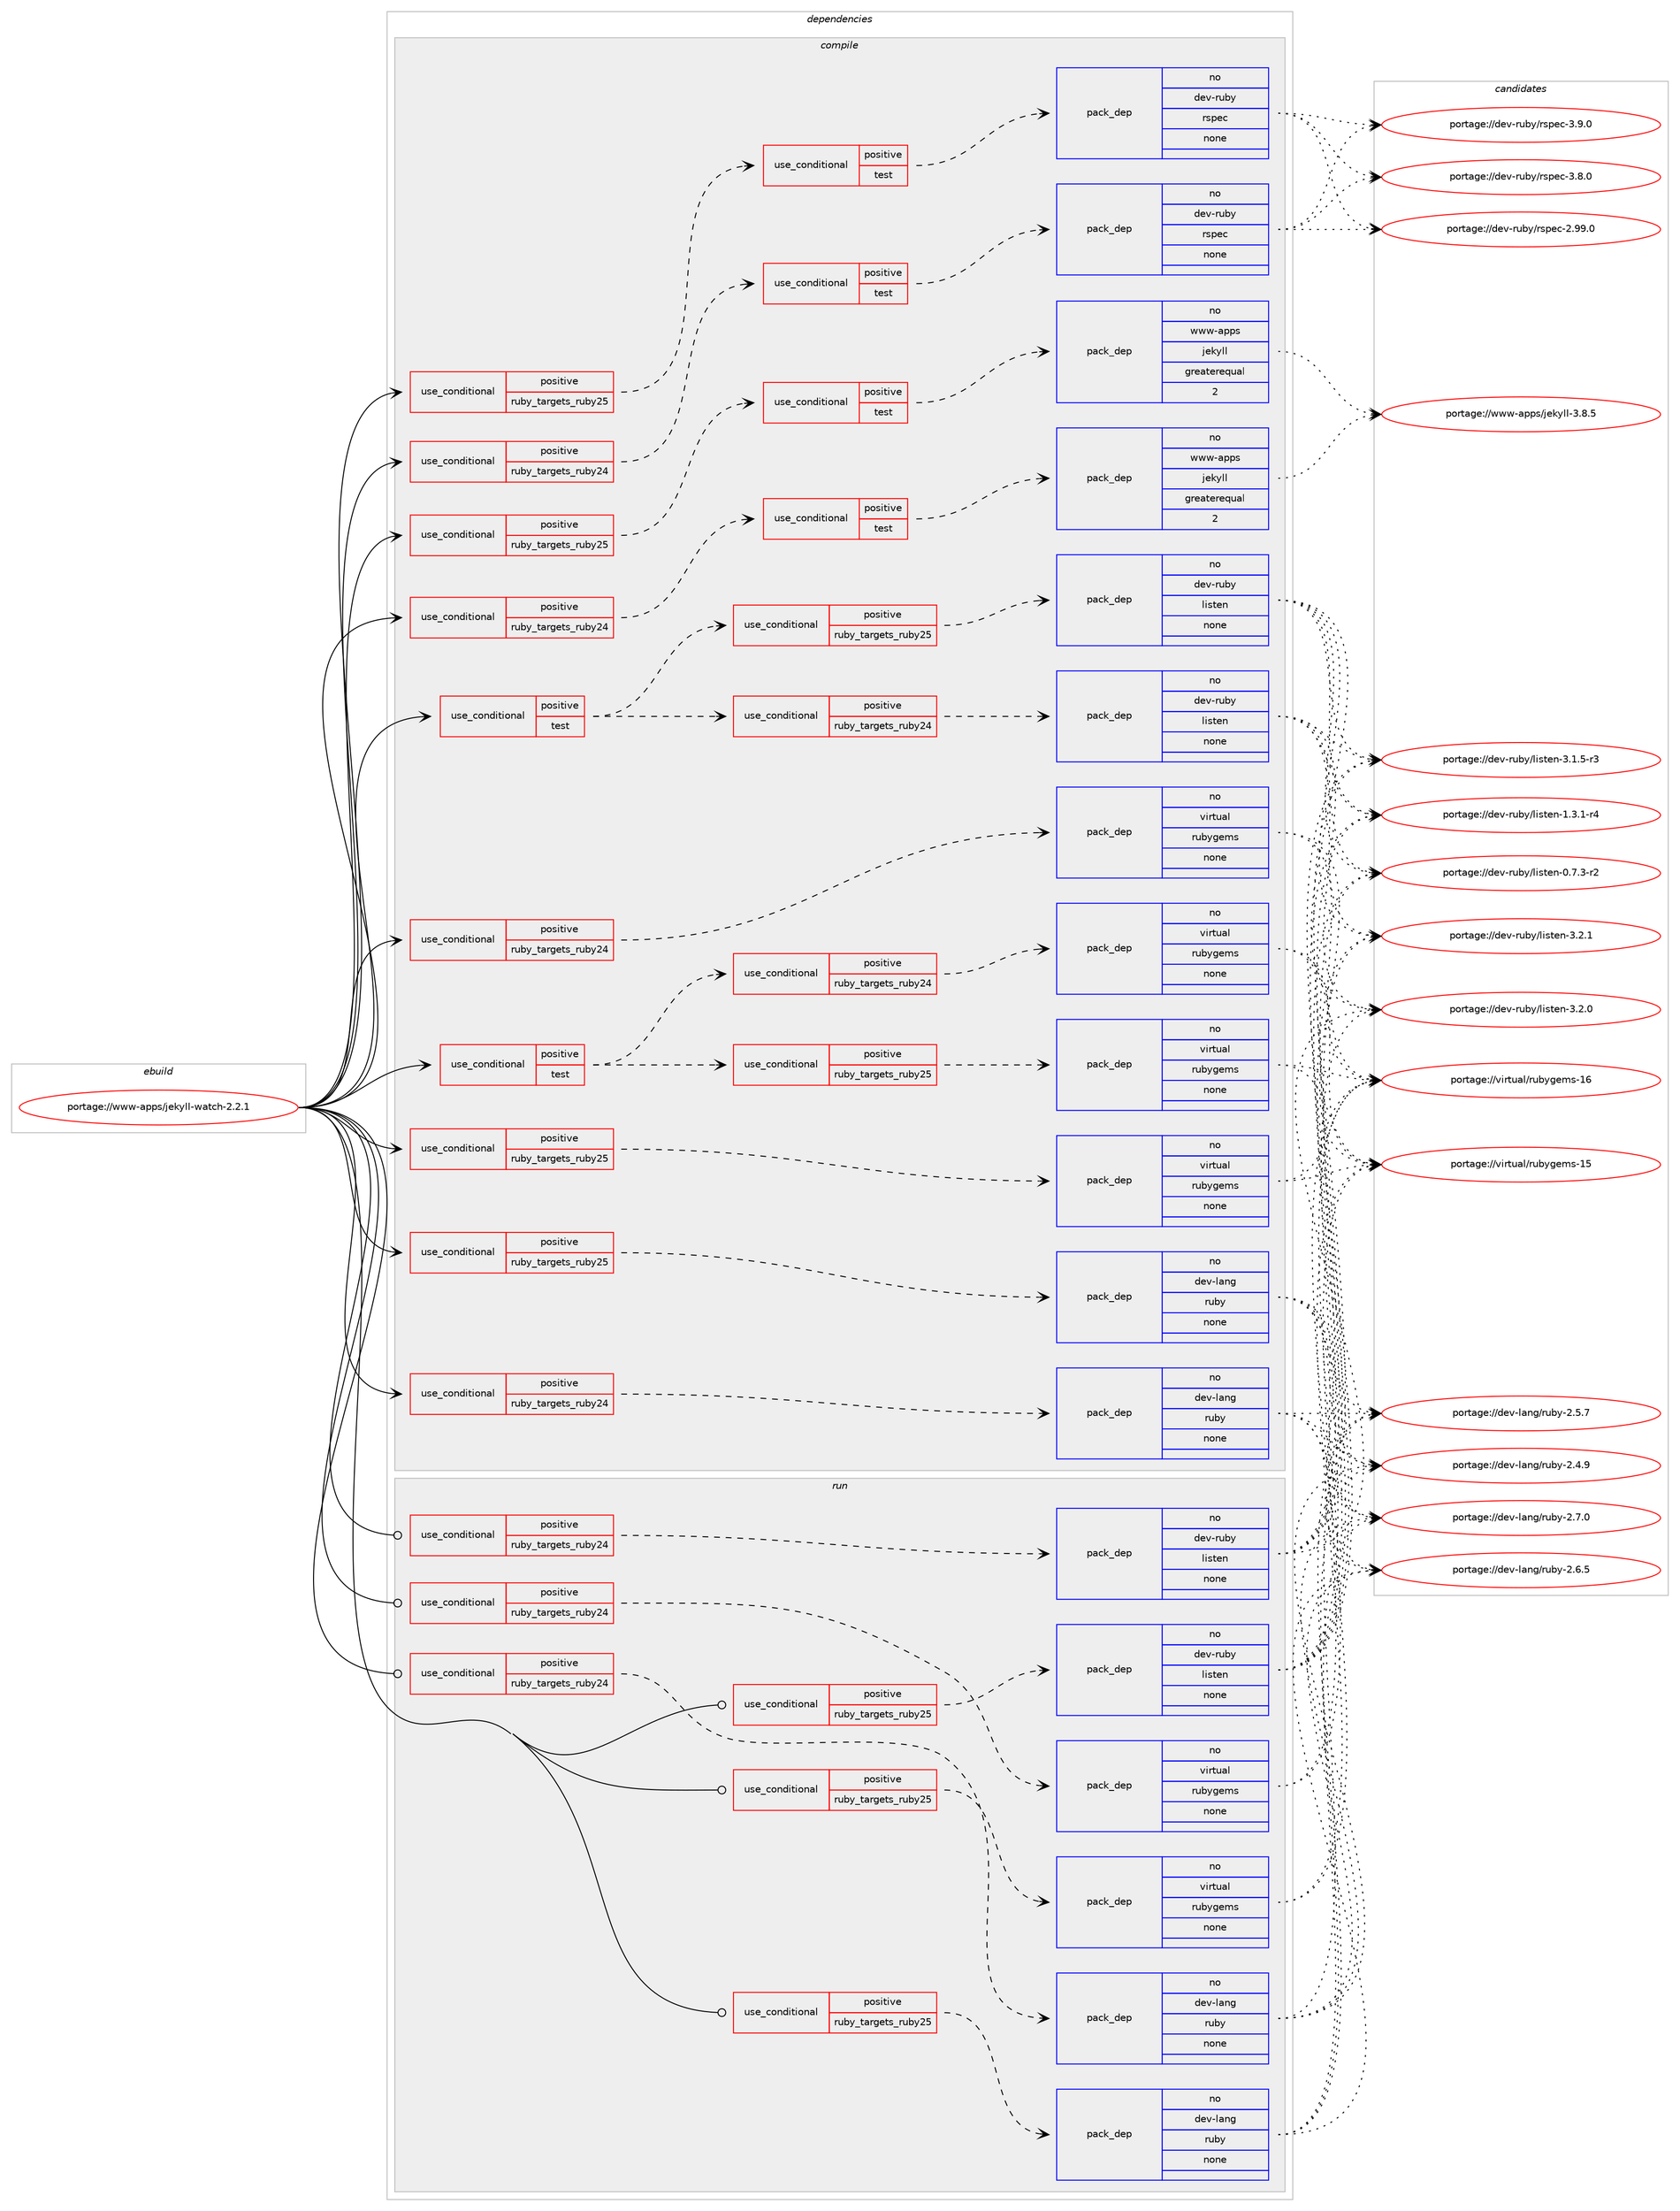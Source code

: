 digraph prolog {

# *************
# Graph options
# *************

newrank=true;
concentrate=true;
compound=true;
graph [rankdir=LR,fontname=Helvetica,fontsize=10,ranksep=1.5];#, ranksep=2.5, nodesep=0.2];
edge  [arrowhead=vee];
node  [fontname=Helvetica,fontsize=10];

# **********
# The ebuild
# **********

subgraph cluster_leftcol {
color=gray;
rank=same;
label=<<i>ebuild</i>>;
id [label="portage://www-apps/jekyll-watch-2.2.1", color=red, width=4, href="../www-apps/jekyll-watch-2.2.1.svg"];
}

# ****************
# The dependencies
# ****************

subgraph cluster_midcol {
color=gray;
label=<<i>dependencies</i>>;
subgraph cluster_compile {
fillcolor="#eeeeee";
style=filled;
label=<<i>compile</i>>;
subgraph cond2670 {
dependency18479 [label=<<TABLE BORDER="0" CELLBORDER="1" CELLSPACING="0" CELLPADDING="4"><TR><TD ROWSPAN="3" CELLPADDING="10">use_conditional</TD></TR><TR><TD>positive</TD></TR><TR><TD>ruby_targets_ruby24</TD></TR></TABLE>>, shape=none, color=red];
subgraph cond2671 {
dependency18480 [label=<<TABLE BORDER="0" CELLBORDER="1" CELLSPACING="0" CELLPADDING="4"><TR><TD ROWSPAN="3" CELLPADDING="10">use_conditional</TD></TR><TR><TD>positive</TD></TR><TR><TD>test</TD></TR></TABLE>>, shape=none, color=red];
subgraph pack15484 {
dependency18481 [label=<<TABLE BORDER="0" CELLBORDER="1" CELLSPACING="0" CELLPADDING="4" WIDTH="220"><TR><TD ROWSPAN="6" CELLPADDING="30">pack_dep</TD></TR><TR><TD WIDTH="110">no</TD></TR><TR><TD>dev-ruby</TD></TR><TR><TD>rspec</TD></TR><TR><TD>none</TD></TR><TR><TD></TD></TR></TABLE>>, shape=none, color=blue];
}
dependency18480:e -> dependency18481:w [weight=20,style="dashed",arrowhead="vee"];
}
dependency18479:e -> dependency18480:w [weight=20,style="dashed",arrowhead="vee"];
}
id:e -> dependency18479:w [weight=20,style="solid",arrowhead="vee"];
subgraph cond2672 {
dependency18482 [label=<<TABLE BORDER="0" CELLBORDER="1" CELLSPACING="0" CELLPADDING="4"><TR><TD ROWSPAN="3" CELLPADDING="10">use_conditional</TD></TR><TR><TD>positive</TD></TR><TR><TD>ruby_targets_ruby24</TD></TR></TABLE>>, shape=none, color=red];
subgraph cond2673 {
dependency18483 [label=<<TABLE BORDER="0" CELLBORDER="1" CELLSPACING="0" CELLPADDING="4"><TR><TD ROWSPAN="3" CELLPADDING="10">use_conditional</TD></TR><TR><TD>positive</TD></TR><TR><TD>test</TD></TR></TABLE>>, shape=none, color=red];
subgraph pack15485 {
dependency18484 [label=<<TABLE BORDER="0" CELLBORDER="1" CELLSPACING="0" CELLPADDING="4" WIDTH="220"><TR><TD ROWSPAN="6" CELLPADDING="30">pack_dep</TD></TR><TR><TD WIDTH="110">no</TD></TR><TR><TD>www-apps</TD></TR><TR><TD>jekyll</TD></TR><TR><TD>greaterequal</TD></TR><TR><TD>2</TD></TR></TABLE>>, shape=none, color=blue];
}
dependency18483:e -> dependency18484:w [weight=20,style="dashed",arrowhead="vee"];
}
dependency18482:e -> dependency18483:w [weight=20,style="dashed",arrowhead="vee"];
}
id:e -> dependency18482:w [weight=20,style="solid",arrowhead="vee"];
subgraph cond2674 {
dependency18485 [label=<<TABLE BORDER="0" CELLBORDER="1" CELLSPACING="0" CELLPADDING="4"><TR><TD ROWSPAN="3" CELLPADDING="10">use_conditional</TD></TR><TR><TD>positive</TD></TR><TR><TD>ruby_targets_ruby24</TD></TR></TABLE>>, shape=none, color=red];
subgraph pack15486 {
dependency18486 [label=<<TABLE BORDER="0" CELLBORDER="1" CELLSPACING="0" CELLPADDING="4" WIDTH="220"><TR><TD ROWSPAN="6" CELLPADDING="30">pack_dep</TD></TR><TR><TD WIDTH="110">no</TD></TR><TR><TD>dev-lang</TD></TR><TR><TD>ruby</TD></TR><TR><TD>none</TD></TR><TR><TD></TD></TR></TABLE>>, shape=none, color=blue];
}
dependency18485:e -> dependency18486:w [weight=20,style="dashed",arrowhead="vee"];
}
id:e -> dependency18485:w [weight=20,style="solid",arrowhead="vee"];
subgraph cond2675 {
dependency18487 [label=<<TABLE BORDER="0" CELLBORDER="1" CELLSPACING="0" CELLPADDING="4"><TR><TD ROWSPAN="3" CELLPADDING="10">use_conditional</TD></TR><TR><TD>positive</TD></TR><TR><TD>ruby_targets_ruby24</TD></TR></TABLE>>, shape=none, color=red];
subgraph pack15487 {
dependency18488 [label=<<TABLE BORDER="0" CELLBORDER="1" CELLSPACING="0" CELLPADDING="4" WIDTH="220"><TR><TD ROWSPAN="6" CELLPADDING="30">pack_dep</TD></TR><TR><TD WIDTH="110">no</TD></TR><TR><TD>virtual</TD></TR><TR><TD>rubygems</TD></TR><TR><TD>none</TD></TR><TR><TD></TD></TR></TABLE>>, shape=none, color=blue];
}
dependency18487:e -> dependency18488:w [weight=20,style="dashed",arrowhead="vee"];
}
id:e -> dependency18487:w [weight=20,style="solid",arrowhead="vee"];
subgraph cond2676 {
dependency18489 [label=<<TABLE BORDER="0" CELLBORDER="1" CELLSPACING="0" CELLPADDING="4"><TR><TD ROWSPAN="3" CELLPADDING="10">use_conditional</TD></TR><TR><TD>positive</TD></TR><TR><TD>ruby_targets_ruby25</TD></TR></TABLE>>, shape=none, color=red];
subgraph cond2677 {
dependency18490 [label=<<TABLE BORDER="0" CELLBORDER="1" CELLSPACING="0" CELLPADDING="4"><TR><TD ROWSPAN="3" CELLPADDING="10">use_conditional</TD></TR><TR><TD>positive</TD></TR><TR><TD>test</TD></TR></TABLE>>, shape=none, color=red];
subgraph pack15488 {
dependency18491 [label=<<TABLE BORDER="0" CELLBORDER="1" CELLSPACING="0" CELLPADDING="4" WIDTH="220"><TR><TD ROWSPAN="6" CELLPADDING="30">pack_dep</TD></TR><TR><TD WIDTH="110">no</TD></TR><TR><TD>dev-ruby</TD></TR><TR><TD>rspec</TD></TR><TR><TD>none</TD></TR><TR><TD></TD></TR></TABLE>>, shape=none, color=blue];
}
dependency18490:e -> dependency18491:w [weight=20,style="dashed",arrowhead="vee"];
}
dependency18489:e -> dependency18490:w [weight=20,style="dashed",arrowhead="vee"];
}
id:e -> dependency18489:w [weight=20,style="solid",arrowhead="vee"];
subgraph cond2678 {
dependency18492 [label=<<TABLE BORDER="0" CELLBORDER="1" CELLSPACING="0" CELLPADDING="4"><TR><TD ROWSPAN="3" CELLPADDING="10">use_conditional</TD></TR><TR><TD>positive</TD></TR><TR><TD>ruby_targets_ruby25</TD></TR></TABLE>>, shape=none, color=red];
subgraph cond2679 {
dependency18493 [label=<<TABLE BORDER="0" CELLBORDER="1" CELLSPACING="0" CELLPADDING="4"><TR><TD ROWSPAN="3" CELLPADDING="10">use_conditional</TD></TR><TR><TD>positive</TD></TR><TR><TD>test</TD></TR></TABLE>>, shape=none, color=red];
subgraph pack15489 {
dependency18494 [label=<<TABLE BORDER="0" CELLBORDER="1" CELLSPACING="0" CELLPADDING="4" WIDTH="220"><TR><TD ROWSPAN="6" CELLPADDING="30">pack_dep</TD></TR><TR><TD WIDTH="110">no</TD></TR><TR><TD>www-apps</TD></TR><TR><TD>jekyll</TD></TR><TR><TD>greaterequal</TD></TR><TR><TD>2</TD></TR></TABLE>>, shape=none, color=blue];
}
dependency18493:e -> dependency18494:w [weight=20,style="dashed",arrowhead="vee"];
}
dependency18492:e -> dependency18493:w [weight=20,style="dashed",arrowhead="vee"];
}
id:e -> dependency18492:w [weight=20,style="solid",arrowhead="vee"];
subgraph cond2680 {
dependency18495 [label=<<TABLE BORDER="0" CELLBORDER="1" CELLSPACING="0" CELLPADDING="4"><TR><TD ROWSPAN="3" CELLPADDING="10">use_conditional</TD></TR><TR><TD>positive</TD></TR><TR><TD>ruby_targets_ruby25</TD></TR></TABLE>>, shape=none, color=red];
subgraph pack15490 {
dependency18496 [label=<<TABLE BORDER="0" CELLBORDER="1" CELLSPACING="0" CELLPADDING="4" WIDTH="220"><TR><TD ROWSPAN="6" CELLPADDING="30">pack_dep</TD></TR><TR><TD WIDTH="110">no</TD></TR><TR><TD>dev-lang</TD></TR><TR><TD>ruby</TD></TR><TR><TD>none</TD></TR><TR><TD></TD></TR></TABLE>>, shape=none, color=blue];
}
dependency18495:e -> dependency18496:w [weight=20,style="dashed",arrowhead="vee"];
}
id:e -> dependency18495:w [weight=20,style="solid",arrowhead="vee"];
subgraph cond2681 {
dependency18497 [label=<<TABLE BORDER="0" CELLBORDER="1" CELLSPACING="0" CELLPADDING="4"><TR><TD ROWSPAN="3" CELLPADDING="10">use_conditional</TD></TR><TR><TD>positive</TD></TR><TR><TD>ruby_targets_ruby25</TD></TR></TABLE>>, shape=none, color=red];
subgraph pack15491 {
dependency18498 [label=<<TABLE BORDER="0" CELLBORDER="1" CELLSPACING="0" CELLPADDING="4" WIDTH="220"><TR><TD ROWSPAN="6" CELLPADDING="30">pack_dep</TD></TR><TR><TD WIDTH="110">no</TD></TR><TR><TD>virtual</TD></TR><TR><TD>rubygems</TD></TR><TR><TD>none</TD></TR><TR><TD></TD></TR></TABLE>>, shape=none, color=blue];
}
dependency18497:e -> dependency18498:w [weight=20,style="dashed",arrowhead="vee"];
}
id:e -> dependency18497:w [weight=20,style="solid",arrowhead="vee"];
subgraph cond2682 {
dependency18499 [label=<<TABLE BORDER="0" CELLBORDER="1" CELLSPACING="0" CELLPADDING="4"><TR><TD ROWSPAN="3" CELLPADDING="10">use_conditional</TD></TR><TR><TD>positive</TD></TR><TR><TD>test</TD></TR></TABLE>>, shape=none, color=red];
subgraph cond2683 {
dependency18500 [label=<<TABLE BORDER="0" CELLBORDER="1" CELLSPACING="0" CELLPADDING="4"><TR><TD ROWSPAN="3" CELLPADDING="10">use_conditional</TD></TR><TR><TD>positive</TD></TR><TR><TD>ruby_targets_ruby24</TD></TR></TABLE>>, shape=none, color=red];
subgraph pack15492 {
dependency18501 [label=<<TABLE BORDER="0" CELLBORDER="1" CELLSPACING="0" CELLPADDING="4" WIDTH="220"><TR><TD ROWSPAN="6" CELLPADDING="30">pack_dep</TD></TR><TR><TD WIDTH="110">no</TD></TR><TR><TD>dev-ruby</TD></TR><TR><TD>listen</TD></TR><TR><TD>none</TD></TR><TR><TD></TD></TR></TABLE>>, shape=none, color=blue];
}
dependency18500:e -> dependency18501:w [weight=20,style="dashed",arrowhead="vee"];
}
dependency18499:e -> dependency18500:w [weight=20,style="dashed",arrowhead="vee"];
subgraph cond2684 {
dependency18502 [label=<<TABLE BORDER="0" CELLBORDER="1" CELLSPACING="0" CELLPADDING="4"><TR><TD ROWSPAN="3" CELLPADDING="10">use_conditional</TD></TR><TR><TD>positive</TD></TR><TR><TD>ruby_targets_ruby25</TD></TR></TABLE>>, shape=none, color=red];
subgraph pack15493 {
dependency18503 [label=<<TABLE BORDER="0" CELLBORDER="1" CELLSPACING="0" CELLPADDING="4" WIDTH="220"><TR><TD ROWSPAN="6" CELLPADDING="30">pack_dep</TD></TR><TR><TD WIDTH="110">no</TD></TR><TR><TD>dev-ruby</TD></TR><TR><TD>listen</TD></TR><TR><TD>none</TD></TR><TR><TD></TD></TR></TABLE>>, shape=none, color=blue];
}
dependency18502:e -> dependency18503:w [weight=20,style="dashed",arrowhead="vee"];
}
dependency18499:e -> dependency18502:w [weight=20,style="dashed",arrowhead="vee"];
}
id:e -> dependency18499:w [weight=20,style="solid",arrowhead="vee"];
subgraph cond2685 {
dependency18504 [label=<<TABLE BORDER="0" CELLBORDER="1" CELLSPACING="0" CELLPADDING="4"><TR><TD ROWSPAN="3" CELLPADDING="10">use_conditional</TD></TR><TR><TD>positive</TD></TR><TR><TD>test</TD></TR></TABLE>>, shape=none, color=red];
subgraph cond2686 {
dependency18505 [label=<<TABLE BORDER="0" CELLBORDER="1" CELLSPACING="0" CELLPADDING="4"><TR><TD ROWSPAN="3" CELLPADDING="10">use_conditional</TD></TR><TR><TD>positive</TD></TR><TR><TD>ruby_targets_ruby24</TD></TR></TABLE>>, shape=none, color=red];
subgraph pack15494 {
dependency18506 [label=<<TABLE BORDER="0" CELLBORDER="1" CELLSPACING="0" CELLPADDING="4" WIDTH="220"><TR><TD ROWSPAN="6" CELLPADDING="30">pack_dep</TD></TR><TR><TD WIDTH="110">no</TD></TR><TR><TD>virtual</TD></TR><TR><TD>rubygems</TD></TR><TR><TD>none</TD></TR><TR><TD></TD></TR></TABLE>>, shape=none, color=blue];
}
dependency18505:e -> dependency18506:w [weight=20,style="dashed",arrowhead="vee"];
}
dependency18504:e -> dependency18505:w [weight=20,style="dashed",arrowhead="vee"];
subgraph cond2687 {
dependency18507 [label=<<TABLE BORDER="0" CELLBORDER="1" CELLSPACING="0" CELLPADDING="4"><TR><TD ROWSPAN="3" CELLPADDING="10">use_conditional</TD></TR><TR><TD>positive</TD></TR><TR><TD>ruby_targets_ruby25</TD></TR></TABLE>>, shape=none, color=red];
subgraph pack15495 {
dependency18508 [label=<<TABLE BORDER="0" CELLBORDER="1" CELLSPACING="0" CELLPADDING="4" WIDTH="220"><TR><TD ROWSPAN="6" CELLPADDING="30">pack_dep</TD></TR><TR><TD WIDTH="110">no</TD></TR><TR><TD>virtual</TD></TR><TR><TD>rubygems</TD></TR><TR><TD>none</TD></TR><TR><TD></TD></TR></TABLE>>, shape=none, color=blue];
}
dependency18507:e -> dependency18508:w [weight=20,style="dashed",arrowhead="vee"];
}
dependency18504:e -> dependency18507:w [weight=20,style="dashed",arrowhead="vee"];
}
id:e -> dependency18504:w [weight=20,style="solid",arrowhead="vee"];
}
subgraph cluster_compileandrun {
fillcolor="#eeeeee";
style=filled;
label=<<i>compile and run</i>>;
}
subgraph cluster_run {
fillcolor="#eeeeee";
style=filled;
label=<<i>run</i>>;
subgraph cond2688 {
dependency18509 [label=<<TABLE BORDER="0" CELLBORDER="1" CELLSPACING="0" CELLPADDING="4"><TR><TD ROWSPAN="3" CELLPADDING="10">use_conditional</TD></TR><TR><TD>positive</TD></TR><TR><TD>ruby_targets_ruby24</TD></TR></TABLE>>, shape=none, color=red];
subgraph pack15496 {
dependency18510 [label=<<TABLE BORDER="0" CELLBORDER="1" CELLSPACING="0" CELLPADDING="4" WIDTH="220"><TR><TD ROWSPAN="6" CELLPADDING="30">pack_dep</TD></TR><TR><TD WIDTH="110">no</TD></TR><TR><TD>dev-lang</TD></TR><TR><TD>ruby</TD></TR><TR><TD>none</TD></TR><TR><TD></TD></TR></TABLE>>, shape=none, color=blue];
}
dependency18509:e -> dependency18510:w [weight=20,style="dashed",arrowhead="vee"];
}
id:e -> dependency18509:w [weight=20,style="solid",arrowhead="odot"];
subgraph cond2689 {
dependency18511 [label=<<TABLE BORDER="0" CELLBORDER="1" CELLSPACING="0" CELLPADDING="4"><TR><TD ROWSPAN="3" CELLPADDING="10">use_conditional</TD></TR><TR><TD>positive</TD></TR><TR><TD>ruby_targets_ruby24</TD></TR></TABLE>>, shape=none, color=red];
subgraph pack15497 {
dependency18512 [label=<<TABLE BORDER="0" CELLBORDER="1" CELLSPACING="0" CELLPADDING="4" WIDTH="220"><TR><TD ROWSPAN="6" CELLPADDING="30">pack_dep</TD></TR><TR><TD WIDTH="110">no</TD></TR><TR><TD>dev-ruby</TD></TR><TR><TD>listen</TD></TR><TR><TD>none</TD></TR><TR><TD></TD></TR></TABLE>>, shape=none, color=blue];
}
dependency18511:e -> dependency18512:w [weight=20,style="dashed",arrowhead="vee"];
}
id:e -> dependency18511:w [weight=20,style="solid",arrowhead="odot"];
subgraph cond2690 {
dependency18513 [label=<<TABLE BORDER="0" CELLBORDER="1" CELLSPACING="0" CELLPADDING="4"><TR><TD ROWSPAN="3" CELLPADDING="10">use_conditional</TD></TR><TR><TD>positive</TD></TR><TR><TD>ruby_targets_ruby24</TD></TR></TABLE>>, shape=none, color=red];
subgraph pack15498 {
dependency18514 [label=<<TABLE BORDER="0" CELLBORDER="1" CELLSPACING="0" CELLPADDING="4" WIDTH="220"><TR><TD ROWSPAN="6" CELLPADDING="30">pack_dep</TD></TR><TR><TD WIDTH="110">no</TD></TR><TR><TD>virtual</TD></TR><TR><TD>rubygems</TD></TR><TR><TD>none</TD></TR><TR><TD></TD></TR></TABLE>>, shape=none, color=blue];
}
dependency18513:e -> dependency18514:w [weight=20,style="dashed",arrowhead="vee"];
}
id:e -> dependency18513:w [weight=20,style="solid",arrowhead="odot"];
subgraph cond2691 {
dependency18515 [label=<<TABLE BORDER="0" CELLBORDER="1" CELLSPACING="0" CELLPADDING="4"><TR><TD ROWSPAN="3" CELLPADDING="10">use_conditional</TD></TR><TR><TD>positive</TD></TR><TR><TD>ruby_targets_ruby25</TD></TR></TABLE>>, shape=none, color=red];
subgraph pack15499 {
dependency18516 [label=<<TABLE BORDER="0" CELLBORDER="1" CELLSPACING="0" CELLPADDING="4" WIDTH="220"><TR><TD ROWSPAN="6" CELLPADDING="30">pack_dep</TD></TR><TR><TD WIDTH="110">no</TD></TR><TR><TD>dev-lang</TD></TR><TR><TD>ruby</TD></TR><TR><TD>none</TD></TR><TR><TD></TD></TR></TABLE>>, shape=none, color=blue];
}
dependency18515:e -> dependency18516:w [weight=20,style="dashed",arrowhead="vee"];
}
id:e -> dependency18515:w [weight=20,style="solid",arrowhead="odot"];
subgraph cond2692 {
dependency18517 [label=<<TABLE BORDER="0" CELLBORDER="1" CELLSPACING="0" CELLPADDING="4"><TR><TD ROWSPAN="3" CELLPADDING="10">use_conditional</TD></TR><TR><TD>positive</TD></TR><TR><TD>ruby_targets_ruby25</TD></TR></TABLE>>, shape=none, color=red];
subgraph pack15500 {
dependency18518 [label=<<TABLE BORDER="0" CELLBORDER="1" CELLSPACING="0" CELLPADDING="4" WIDTH="220"><TR><TD ROWSPAN="6" CELLPADDING="30">pack_dep</TD></TR><TR><TD WIDTH="110">no</TD></TR><TR><TD>dev-ruby</TD></TR><TR><TD>listen</TD></TR><TR><TD>none</TD></TR><TR><TD></TD></TR></TABLE>>, shape=none, color=blue];
}
dependency18517:e -> dependency18518:w [weight=20,style="dashed",arrowhead="vee"];
}
id:e -> dependency18517:w [weight=20,style="solid",arrowhead="odot"];
subgraph cond2693 {
dependency18519 [label=<<TABLE BORDER="0" CELLBORDER="1" CELLSPACING="0" CELLPADDING="4"><TR><TD ROWSPAN="3" CELLPADDING="10">use_conditional</TD></TR><TR><TD>positive</TD></TR><TR><TD>ruby_targets_ruby25</TD></TR></TABLE>>, shape=none, color=red];
subgraph pack15501 {
dependency18520 [label=<<TABLE BORDER="0" CELLBORDER="1" CELLSPACING="0" CELLPADDING="4" WIDTH="220"><TR><TD ROWSPAN="6" CELLPADDING="30">pack_dep</TD></TR><TR><TD WIDTH="110">no</TD></TR><TR><TD>virtual</TD></TR><TR><TD>rubygems</TD></TR><TR><TD>none</TD></TR><TR><TD></TD></TR></TABLE>>, shape=none, color=blue];
}
dependency18519:e -> dependency18520:w [weight=20,style="dashed",arrowhead="vee"];
}
id:e -> dependency18519:w [weight=20,style="solid",arrowhead="odot"];
}
}

# **************
# The candidates
# **************

subgraph cluster_choices {
rank=same;
color=gray;
label=<<i>candidates</i>>;

subgraph choice15484 {
color=black;
nodesep=1;
choice10010111845114117981214711411511210199455146574648 [label="portage://dev-ruby/rspec-3.9.0", color=red, width=4,href="../dev-ruby/rspec-3.9.0.svg"];
choice10010111845114117981214711411511210199455146564648 [label="portage://dev-ruby/rspec-3.8.0", color=red, width=4,href="../dev-ruby/rspec-3.8.0.svg"];
choice1001011184511411798121471141151121019945504657574648 [label="portage://dev-ruby/rspec-2.99.0", color=red, width=4,href="../dev-ruby/rspec-2.99.0.svg"];
dependency18481:e -> choice10010111845114117981214711411511210199455146574648:w [style=dotted,weight="100"];
dependency18481:e -> choice10010111845114117981214711411511210199455146564648:w [style=dotted,weight="100"];
dependency18481:e -> choice1001011184511411798121471141151121019945504657574648:w [style=dotted,weight="100"];
}
subgraph choice15485 {
color=black;
nodesep=1;
choice119119119459711211211547106101107121108108455146564653 [label="portage://www-apps/jekyll-3.8.5", color=red, width=4,href="../www-apps/jekyll-3.8.5.svg"];
dependency18484:e -> choice119119119459711211211547106101107121108108455146564653:w [style=dotted,weight="100"];
}
subgraph choice15486 {
color=black;
nodesep=1;
choice10010111845108971101034711411798121455046554648 [label="portage://dev-lang/ruby-2.7.0", color=red, width=4,href="../dev-lang/ruby-2.7.0.svg"];
choice10010111845108971101034711411798121455046544653 [label="portage://dev-lang/ruby-2.6.5", color=red, width=4,href="../dev-lang/ruby-2.6.5.svg"];
choice10010111845108971101034711411798121455046534655 [label="portage://dev-lang/ruby-2.5.7", color=red, width=4,href="../dev-lang/ruby-2.5.7.svg"];
choice10010111845108971101034711411798121455046524657 [label="portage://dev-lang/ruby-2.4.9", color=red, width=4,href="../dev-lang/ruby-2.4.9.svg"];
dependency18486:e -> choice10010111845108971101034711411798121455046554648:w [style=dotted,weight="100"];
dependency18486:e -> choice10010111845108971101034711411798121455046544653:w [style=dotted,weight="100"];
dependency18486:e -> choice10010111845108971101034711411798121455046534655:w [style=dotted,weight="100"];
dependency18486:e -> choice10010111845108971101034711411798121455046524657:w [style=dotted,weight="100"];
}
subgraph choice15487 {
color=black;
nodesep=1;
choice118105114116117971084711411798121103101109115454954 [label="portage://virtual/rubygems-16", color=red, width=4,href="../virtual/rubygems-16.svg"];
choice118105114116117971084711411798121103101109115454953 [label="portage://virtual/rubygems-15", color=red, width=4,href="../virtual/rubygems-15.svg"];
dependency18488:e -> choice118105114116117971084711411798121103101109115454954:w [style=dotted,weight="100"];
dependency18488:e -> choice118105114116117971084711411798121103101109115454953:w [style=dotted,weight="100"];
}
subgraph choice15488 {
color=black;
nodesep=1;
choice10010111845114117981214711411511210199455146574648 [label="portage://dev-ruby/rspec-3.9.0", color=red, width=4,href="../dev-ruby/rspec-3.9.0.svg"];
choice10010111845114117981214711411511210199455146564648 [label="portage://dev-ruby/rspec-3.8.0", color=red, width=4,href="../dev-ruby/rspec-3.8.0.svg"];
choice1001011184511411798121471141151121019945504657574648 [label="portage://dev-ruby/rspec-2.99.0", color=red, width=4,href="../dev-ruby/rspec-2.99.0.svg"];
dependency18491:e -> choice10010111845114117981214711411511210199455146574648:w [style=dotted,weight="100"];
dependency18491:e -> choice10010111845114117981214711411511210199455146564648:w [style=dotted,weight="100"];
dependency18491:e -> choice1001011184511411798121471141151121019945504657574648:w [style=dotted,weight="100"];
}
subgraph choice15489 {
color=black;
nodesep=1;
choice119119119459711211211547106101107121108108455146564653 [label="portage://www-apps/jekyll-3.8.5", color=red, width=4,href="../www-apps/jekyll-3.8.5.svg"];
dependency18494:e -> choice119119119459711211211547106101107121108108455146564653:w [style=dotted,weight="100"];
}
subgraph choice15490 {
color=black;
nodesep=1;
choice10010111845108971101034711411798121455046554648 [label="portage://dev-lang/ruby-2.7.0", color=red, width=4,href="../dev-lang/ruby-2.7.0.svg"];
choice10010111845108971101034711411798121455046544653 [label="portage://dev-lang/ruby-2.6.5", color=red, width=4,href="../dev-lang/ruby-2.6.5.svg"];
choice10010111845108971101034711411798121455046534655 [label="portage://dev-lang/ruby-2.5.7", color=red, width=4,href="../dev-lang/ruby-2.5.7.svg"];
choice10010111845108971101034711411798121455046524657 [label="portage://dev-lang/ruby-2.4.9", color=red, width=4,href="../dev-lang/ruby-2.4.9.svg"];
dependency18496:e -> choice10010111845108971101034711411798121455046554648:w [style=dotted,weight="100"];
dependency18496:e -> choice10010111845108971101034711411798121455046544653:w [style=dotted,weight="100"];
dependency18496:e -> choice10010111845108971101034711411798121455046534655:w [style=dotted,weight="100"];
dependency18496:e -> choice10010111845108971101034711411798121455046524657:w [style=dotted,weight="100"];
}
subgraph choice15491 {
color=black;
nodesep=1;
choice118105114116117971084711411798121103101109115454954 [label="portage://virtual/rubygems-16", color=red, width=4,href="../virtual/rubygems-16.svg"];
choice118105114116117971084711411798121103101109115454953 [label="portage://virtual/rubygems-15", color=red, width=4,href="../virtual/rubygems-15.svg"];
dependency18498:e -> choice118105114116117971084711411798121103101109115454954:w [style=dotted,weight="100"];
dependency18498:e -> choice118105114116117971084711411798121103101109115454953:w [style=dotted,weight="100"];
}
subgraph choice15492 {
color=black;
nodesep=1;
choice100101118451141179812147108105115116101110455146504649 [label="portage://dev-ruby/listen-3.2.1", color=red, width=4,href="../dev-ruby/listen-3.2.1.svg"];
choice100101118451141179812147108105115116101110455146504648 [label="portage://dev-ruby/listen-3.2.0", color=red, width=4,href="../dev-ruby/listen-3.2.0.svg"];
choice1001011184511411798121471081051151161011104551464946534511451 [label="portage://dev-ruby/listen-3.1.5-r3", color=red, width=4,href="../dev-ruby/listen-3.1.5-r3.svg"];
choice1001011184511411798121471081051151161011104549465146494511452 [label="portage://dev-ruby/listen-1.3.1-r4", color=red, width=4,href="../dev-ruby/listen-1.3.1-r4.svg"];
choice1001011184511411798121471081051151161011104548465546514511450 [label="portage://dev-ruby/listen-0.7.3-r2", color=red, width=4,href="../dev-ruby/listen-0.7.3-r2.svg"];
dependency18501:e -> choice100101118451141179812147108105115116101110455146504649:w [style=dotted,weight="100"];
dependency18501:e -> choice100101118451141179812147108105115116101110455146504648:w [style=dotted,weight="100"];
dependency18501:e -> choice1001011184511411798121471081051151161011104551464946534511451:w [style=dotted,weight="100"];
dependency18501:e -> choice1001011184511411798121471081051151161011104549465146494511452:w [style=dotted,weight="100"];
dependency18501:e -> choice1001011184511411798121471081051151161011104548465546514511450:w [style=dotted,weight="100"];
}
subgraph choice15493 {
color=black;
nodesep=1;
choice100101118451141179812147108105115116101110455146504649 [label="portage://dev-ruby/listen-3.2.1", color=red, width=4,href="../dev-ruby/listen-3.2.1.svg"];
choice100101118451141179812147108105115116101110455146504648 [label="portage://dev-ruby/listen-3.2.0", color=red, width=4,href="../dev-ruby/listen-3.2.0.svg"];
choice1001011184511411798121471081051151161011104551464946534511451 [label="portage://dev-ruby/listen-3.1.5-r3", color=red, width=4,href="../dev-ruby/listen-3.1.5-r3.svg"];
choice1001011184511411798121471081051151161011104549465146494511452 [label="portage://dev-ruby/listen-1.3.1-r4", color=red, width=4,href="../dev-ruby/listen-1.3.1-r4.svg"];
choice1001011184511411798121471081051151161011104548465546514511450 [label="portage://dev-ruby/listen-0.7.3-r2", color=red, width=4,href="../dev-ruby/listen-0.7.3-r2.svg"];
dependency18503:e -> choice100101118451141179812147108105115116101110455146504649:w [style=dotted,weight="100"];
dependency18503:e -> choice100101118451141179812147108105115116101110455146504648:w [style=dotted,weight="100"];
dependency18503:e -> choice1001011184511411798121471081051151161011104551464946534511451:w [style=dotted,weight="100"];
dependency18503:e -> choice1001011184511411798121471081051151161011104549465146494511452:w [style=dotted,weight="100"];
dependency18503:e -> choice1001011184511411798121471081051151161011104548465546514511450:w [style=dotted,weight="100"];
}
subgraph choice15494 {
color=black;
nodesep=1;
choice118105114116117971084711411798121103101109115454954 [label="portage://virtual/rubygems-16", color=red, width=4,href="../virtual/rubygems-16.svg"];
choice118105114116117971084711411798121103101109115454953 [label="portage://virtual/rubygems-15", color=red, width=4,href="../virtual/rubygems-15.svg"];
dependency18506:e -> choice118105114116117971084711411798121103101109115454954:w [style=dotted,weight="100"];
dependency18506:e -> choice118105114116117971084711411798121103101109115454953:w [style=dotted,weight="100"];
}
subgraph choice15495 {
color=black;
nodesep=1;
choice118105114116117971084711411798121103101109115454954 [label="portage://virtual/rubygems-16", color=red, width=4,href="../virtual/rubygems-16.svg"];
choice118105114116117971084711411798121103101109115454953 [label="portage://virtual/rubygems-15", color=red, width=4,href="../virtual/rubygems-15.svg"];
dependency18508:e -> choice118105114116117971084711411798121103101109115454954:w [style=dotted,weight="100"];
dependency18508:e -> choice118105114116117971084711411798121103101109115454953:w [style=dotted,weight="100"];
}
subgraph choice15496 {
color=black;
nodesep=1;
choice10010111845108971101034711411798121455046554648 [label="portage://dev-lang/ruby-2.7.0", color=red, width=4,href="../dev-lang/ruby-2.7.0.svg"];
choice10010111845108971101034711411798121455046544653 [label="portage://dev-lang/ruby-2.6.5", color=red, width=4,href="../dev-lang/ruby-2.6.5.svg"];
choice10010111845108971101034711411798121455046534655 [label="portage://dev-lang/ruby-2.5.7", color=red, width=4,href="../dev-lang/ruby-2.5.7.svg"];
choice10010111845108971101034711411798121455046524657 [label="portage://dev-lang/ruby-2.4.9", color=red, width=4,href="../dev-lang/ruby-2.4.9.svg"];
dependency18510:e -> choice10010111845108971101034711411798121455046554648:w [style=dotted,weight="100"];
dependency18510:e -> choice10010111845108971101034711411798121455046544653:w [style=dotted,weight="100"];
dependency18510:e -> choice10010111845108971101034711411798121455046534655:w [style=dotted,weight="100"];
dependency18510:e -> choice10010111845108971101034711411798121455046524657:w [style=dotted,weight="100"];
}
subgraph choice15497 {
color=black;
nodesep=1;
choice100101118451141179812147108105115116101110455146504649 [label="portage://dev-ruby/listen-3.2.1", color=red, width=4,href="../dev-ruby/listen-3.2.1.svg"];
choice100101118451141179812147108105115116101110455146504648 [label="portage://dev-ruby/listen-3.2.0", color=red, width=4,href="../dev-ruby/listen-3.2.0.svg"];
choice1001011184511411798121471081051151161011104551464946534511451 [label="portage://dev-ruby/listen-3.1.5-r3", color=red, width=4,href="../dev-ruby/listen-3.1.5-r3.svg"];
choice1001011184511411798121471081051151161011104549465146494511452 [label="portage://dev-ruby/listen-1.3.1-r4", color=red, width=4,href="../dev-ruby/listen-1.3.1-r4.svg"];
choice1001011184511411798121471081051151161011104548465546514511450 [label="portage://dev-ruby/listen-0.7.3-r2", color=red, width=4,href="../dev-ruby/listen-0.7.3-r2.svg"];
dependency18512:e -> choice100101118451141179812147108105115116101110455146504649:w [style=dotted,weight="100"];
dependency18512:e -> choice100101118451141179812147108105115116101110455146504648:w [style=dotted,weight="100"];
dependency18512:e -> choice1001011184511411798121471081051151161011104551464946534511451:w [style=dotted,weight="100"];
dependency18512:e -> choice1001011184511411798121471081051151161011104549465146494511452:w [style=dotted,weight="100"];
dependency18512:e -> choice1001011184511411798121471081051151161011104548465546514511450:w [style=dotted,weight="100"];
}
subgraph choice15498 {
color=black;
nodesep=1;
choice118105114116117971084711411798121103101109115454954 [label="portage://virtual/rubygems-16", color=red, width=4,href="../virtual/rubygems-16.svg"];
choice118105114116117971084711411798121103101109115454953 [label="portage://virtual/rubygems-15", color=red, width=4,href="../virtual/rubygems-15.svg"];
dependency18514:e -> choice118105114116117971084711411798121103101109115454954:w [style=dotted,weight="100"];
dependency18514:e -> choice118105114116117971084711411798121103101109115454953:w [style=dotted,weight="100"];
}
subgraph choice15499 {
color=black;
nodesep=1;
choice10010111845108971101034711411798121455046554648 [label="portage://dev-lang/ruby-2.7.0", color=red, width=4,href="../dev-lang/ruby-2.7.0.svg"];
choice10010111845108971101034711411798121455046544653 [label="portage://dev-lang/ruby-2.6.5", color=red, width=4,href="../dev-lang/ruby-2.6.5.svg"];
choice10010111845108971101034711411798121455046534655 [label="portage://dev-lang/ruby-2.5.7", color=red, width=4,href="../dev-lang/ruby-2.5.7.svg"];
choice10010111845108971101034711411798121455046524657 [label="portage://dev-lang/ruby-2.4.9", color=red, width=4,href="../dev-lang/ruby-2.4.9.svg"];
dependency18516:e -> choice10010111845108971101034711411798121455046554648:w [style=dotted,weight="100"];
dependency18516:e -> choice10010111845108971101034711411798121455046544653:w [style=dotted,weight="100"];
dependency18516:e -> choice10010111845108971101034711411798121455046534655:w [style=dotted,weight="100"];
dependency18516:e -> choice10010111845108971101034711411798121455046524657:w [style=dotted,weight="100"];
}
subgraph choice15500 {
color=black;
nodesep=1;
choice100101118451141179812147108105115116101110455146504649 [label="portage://dev-ruby/listen-3.2.1", color=red, width=4,href="../dev-ruby/listen-3.2.1.svg"];
choice100101118451141179812147108105115116101110455146504648 [label="portage://dev-ruby/listen-3.2.0", color=red, width=4,href="../dev-ruby/listen-3.2.0.svg"];
choice1001011184511411798121471081051151161011104551464946534511451 [label="portage://dev-ruby/listen-3.1.5-r3", color=red, width=4,href="../dev-ruby/listen-3.1.5-r3.svg"];
choice1001011184511411798121471081051151161011104549465146494511452 [label="portage://dev-ruby/listen-1.3.1-r4", color=red, width=4,href="../dev-ruby/listen-1.3.1-r4.svg"];
choice1001011184511411798121471081051151161011104548465546514511450 [label="portage://dev-ruby/listen-0.7.3-r2", color=red, width=4,href="../dev-ruby/listen-0.7.3-r2.svg"];
dependency18518:e -> choice100101118451141179812147108105115116101110455146504649:w [style=dotted,weight="100"];
dependency18518:e -> choice100101118451141179812147108105115116101110455146504648:w [style=dotted,weight="100"];
dependency18518:e -> choice1001011184511411798121471081051151161011104551464946534511451:w [style=dotted,weight="100"];
dependency18518:e -> choice1001011184511411798121471081051151161011104549465146494511452:w [style=dotted,weight="100"];
dependency18518:e -> choice1001011184511411798121471081051151161011104548465546514511450:w [style=dotted,weight="100"];
}
subgraph choice15501 {
color=black;
nodesep=1;
choice118105114116117971084711411798121103101109115454954 [label="portage://virtual/rubygems-16", color=red, width=4,href="../virtual/rubygems-16.svg"];
choice118105114116117971084711411798121103101109115454953 [label="portage://virtual/rubygems-15", color=red, width=4,href="../virtual/rubygems-15.svg"];
dependency18520:e -> choice118105114116117971084711411798121103101109115454954:w [style=dotted,weight="100"];
dependency18520:e -> choice118105114116117971084711411798121103101109115454953:w [style=dotted,weight="100"];
}
}

}
